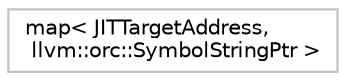 digraph "Graphical Class Hierarchy"
{
 // LATEX_PDF_SIZE
  bgcolor="transparent";
  edge [fontname="Helvetica",fontsize="10",labelfontname="Helvetica",labelfontsize="10"];
  node [fontname="Helvetica",fontsize="10",shape=record];
  rankdir="LR";
  Node0 [label="map\< JITTargetAddress,\l llvm::orc::SymbolStringPtr \>",height=0.2,width=0.4,color="grey75",tooltip=" "];
}
